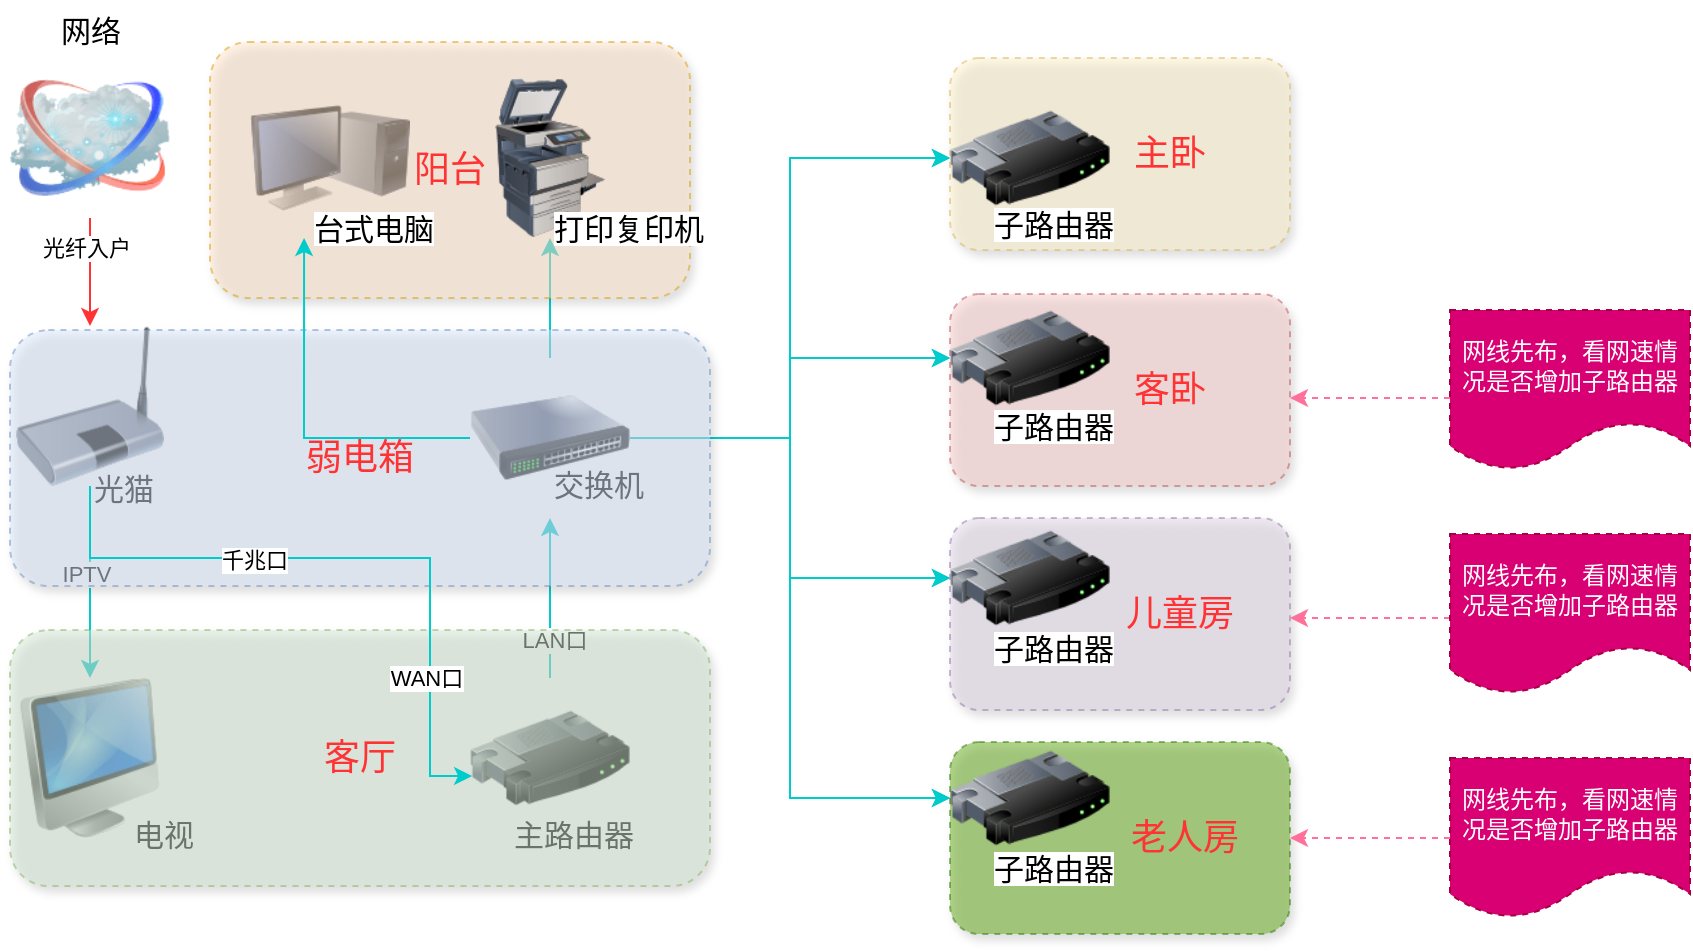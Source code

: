 <mxfile version="28.0.5">
  <diagram name="Page-1" id="55a83fd1-7818-8e21-69c5-c3457e3827bb">
    <mxGraphModel dx="1018" dy="576" grid="1" gridSize="10" guides="1" tooltips="1" connect="1" arrows="1" fold="1" page="1" pageScale="1" pageWidth="1100" pageHeight="850" background="none" math="0" shadow="0">
      <root>
        <mxCell id="0" />
        <mxCell id="1" parent="0" />
        <mxCell id="VvJMJaU7SE6beF8pdY5j-20" value="" style="edgeStyle=orthogonalEdgeStyle;rounded=0;orthogonalLoop=1;jettySize=auto;html=1;strokeColor=#FF3333;" parent="1" source="69ecfefc5c41e42c-2" target="VvJMJaU7SE6beF8pdY5j-6" edge="1">
          <mxGeometry relative="1" as="geometry">
            <Array as="points">
              <mxPoint x="120" y="210" />
              <mxPoint x="120" y="210" />
            </Array>
          </mxGeometry>
        </mxCell>
        <mxCell id="VvJMJaU7SE6beF8pdY5j-21" value="光纤入户" style="edgeLabel;html=1;align=center;verticalAlign=middle;resizable=0;points=[];" parent="VvJMJaU7SE6beF8pdY5j-20" vertex="1" connectable="0">
          <mxGeometry x="-0.45" y="-2" relative="1" as="geometry">
            <mxPoint as="offset" />
          </mxGeometry>
        </mxCell>
        <mxCell id="69ecfefc5c41e42c-2" value="&lt;span style=&quot;font-size: 15px;&quot;&gt;网络&lt;/span&gt;" style="image;html=1;labelBackgroundColor=#ffffff;image=img/lib/clip_art/networking/Cloud_128x128.png;rounded=1;shadow=0;comic=0;strokeWidth=2;fontSize=22;labelPosition=center;verticalLabelPosition=top;align=center;verticalAlign=bottom;" parent="1" vertex="1">
          <mxGeometry x="80" y="140" width="80" height="80" as="geometry" />
        </mxCell>
        <mxCell id="69ecfefc5c41e42c-5" value="" style="image;html=1;labelBackgroundColor=#ffffff;image=img/lib/clip_art/computers/Monitor_Tower_128x128.png;rounded=1;shadow=0;comic=0;strokeWidth=2;fontSize=22" parent="1" vertex="1">
          <mxGeometry x="200" y="150" width="80" height="80" as="geometry" />
        </mxCell>
        <mxCell id="oKDvLYcAPBOX1ie08TMy-11" value="" style="edgeStyle=orthogonalEdgeStyle;rounded=0;orthogonalLoop=1;jettySize=auto;html=1;strokeColor=#00CCCC;" edge="1" parent="1" source="VvJMJaU7SE6beF8pdY5j-1" target="VvJMJaU7SE6beF8pdY5j-3">
          <mxGeometry relative="1" as="geometry" />
        </mxCell>
        <mxCell id="oKDvLYcAPBOX1ie08TMy-12" value="LAN口" style="edgeLabel;html=1;align=center;verticalAlign=middle;resizable=0;points=[];" vertex="1" connectable="0" parent="oKDvLYcAPBOX1ie08TMy-11">
          <mxGeometry x="-0.525" y="-2" relative="1" as="geometry">
            <mxPoint as="offset" />
          </mxGeometry>
        </mxCell>
        <mxCell id="VvJMJaU7SE6beF8pdY5j-1" value="" style="image;html=1;image=img/lib/clip_art/networking/Router_128x128.png" parent="1" vertex="1">
          <mxGeometry x="310" y="450" width="80" height="80" as="geometry" />
        </mxCell>
        <mxCell id="oKDvLYcAPBOX1ie08TMy-16" value="" style="edgeStyle=orthogonalEdgeStyle;rounded=0;orthogonalLoop=1;jettySize=auto;html=1;strokeColor=#00CCCC;" edge="1" parent="1" source="VvJMJaU7SE6beF8pdY5j-3" target="oKDvLYcAPBOX1ie08TMy-15">
          <mxGeometry relative="1" as="geometry" />
        </mxCell>
        <mxCell id="oKDvLYcAPBOX1ie08TMy-27" style="edgeStyle=orthogonalEdgeStyle;rounded=0;orthogonalLoop=1;jettySize=auto;html=1;entryX=0;entryY=0.5;entryDx=0;entryDy=0;strokeColor=#00CCCC;" edge="1" parent="1" source="VvJMJaU7SE6beF8pdY5j-3" target="eydxIhYX1HgE2yBVB8bn-3">
          <mxGeometry relative="1" as="geometry" />
        </mxCell>
        <mxCell id="oKDvLYcAPBOX1ie08TMy-18" style="edgeStyle=orthogonalEdgeStyle;rounded=0;orthogonalLoop=1;jettySize=auto;html=1;entryX=0;entryY=0.5;entryDx=0;entryDy=0;strokeColor=#00CCCC;" edge="1" parent="1" source="VvJMJaU7SE6beF8pdY5j-3" target="eydxIhYX1HgE2yBVB8bn-3">
          <mxGeometry relative="1" as="geometry" />
        </mxCell>
        <mxCell id="oKDvLYcAPBOX1ie08TMy-28" style="edgeStyle=orthogonalEdgeStyle;rounded=0;orthogonalLoop=1;jettySize=auto;html=1;entryX=0;entryY=0.5;entryDx=0;entryDy=0;strokeColor=#00CCCC;" edge="1" parent="1" source="VvJMJaU7SE6beF8pdY5j-3" target="eydxIhYX1HgE2yBVB8bn-4">
          <mxGeometry relative="1" as="geometry" />
        </mxCell>
        <mxCell id="oKDvLYcAPBOX1ie08TMy-19" style="edgeStyle=orthogonalEdgeStyle;rounded=0;orthogonalLoop=1;jettySize=auto;html=1;strokeColor=#00CCCC;" edge="1" parent="1" source="VvJMJaU7SE6beF8pdY5j-3" target="eydxIhYX1HgE2yBVB8bn-4">
          <mxGeometry relative="1" as="geometry" />
        </mxCell>
        <mxCell id="oKDvLYcAPBOX1ie08TMy-29" style="edgeStyle=orthogonalEdgeStyle;rounded=0;orthogonalLoop=1;jettySize=auto;html=1;entryX=0;entryY=0.5;entryDx=0;entryDy=0;strokeColor=#00CCCC;" edge="1" parent="1" source="VvJMJaU7SE6beF8pdY5j-3" target="eydxIhYX1HgE2yBVB8bn-5">
          <mxGeometry relative="1" as="geometry">
            <Array as="points">
              <mxPoint x="470" y="330" />
              <mxPoint x="470" y="400" />
            </Array>
          </mxGeometry>
        </mxCell>
        <mxCell id="oKDvLYcAPBOX1ie08TMy-20" style="edgeStyle=orthogonalEdgeStyle;rounded=0;orthogonalLoop=1;jettySize=auto;html=1;strokeColor=#00CCCC;" edge="1" parent="1" source="VvJMJaU7SE6beF8pdY5j-3" target="eydxIhYX1HgE2yBVB8bn-5">
          <mxGeometry relative="1" as="geometry">
            <Array as="points">
              <mxPoint x="470" y="330" />
              <mxPoint x="470" y="400" />
            </Array>
          </mxGeometry>
        </mxCell>
        <mxCell id="oKDvLYcAPBOX1ie08TMy-30" style="edgeStyle=orthogonalEdgeStyle;rounded=0;orthogonalLoop=1;jettySize=auto;html=1;entryX=0;entryY=0.5;entryDx=0;entryDy=0;strokeColor=#00CCCC;" edge="1" parent="1" source="VvJMJaU7SE6beF8pdY5j-3" target="eydxIhYX1HgE2yBVB8bn-6">
          <mxGeometry relative="1" as="geometry">
            <Array as="points">
              <mxPoint x="470" y="330" />
              <mxPoint x="470" y="510" />
            </Array>
          </mxGeometry>
        </mxCell>
        <mxCell id="oKDvLYcAPBOX1ie08TMy-21" style="edgeStyle=orthogonalEdgeStyle;rounded=0;orthogonalLoop=1;jettySize=auto;html=1;entryX=0;entryY=0.5;entryDx=0;entryDy=0;strokeColor=#00CCCC;" edge="1" parent="1" source="VvJMJaU7SE6beF8pdY5j-3" target="eydxIhYX1HgE2yBVB8bn-6">
          <mxGeometry relative="1" as="geometry" />
        </mxCell>
        <mxCell id="VvJMJaU7SE6beF8pdY5j-3" value="" style="image;html=1;image=img/lib/clip_art/networking/Switch_128x128.png" parent="1" vertex="1">
          <mxGeometry x="310" y="290" width="80" height="80" as="geometry" />
        </mxCell>
        <mxCell id="oKDvLYcAPBOX1ie08TMy-1" value="" style="edgeStyle=orthogonalEdgeStyle;rounded=0;orthogonalLoop=1;jettySize=auto;html=1;strokeColor=#00CCCC;" edge="1" parent="1" source="VvJMJaU7SE6beF8pdY5j-6" target="VvJMJaU7SE6beF8pdY5j-26">
          <mxGeometry relative="1" as="geometry">
            <Array as="points">
              <mxPoint x="120" y="400" />
              <mxPoint x="120" y="400" />
            </Array>
          </mxGeometry>
        </mxCell>
        <mxCell id="oKDvLYcAPBOX1ie08TMy-3" value="IPTV" style="edgeLabel;html=1;align=center;verticalAlign=middle;resizable=0;points=[];" vertex="1" connectable="0" parent="oKDvLYcAPBOX1ie08TMy-1">
          <mxGeometry x="-0.083" y="-2" relative="1" as="geometry">
            <mxPoint as="offset" />
          </mxGeometry>
        </mxCell>
        <mxCell id="VvJMJaU7SE6beF8pdY5j-6" value="" style="image;html=1;image=img/lib/clip_art/networking/Bridge_128x128.png" parent="1" vertex="1">
          <mxGeometry x="80" y="274" width="80" height="80" as="geometry" />
        </mxCell>
        <mxCell id="VvJMJaU7SE6beF8pdY5j-13" value="&lt;div style=&quot;text-align: center;&quot;&gt;&lt;span style=&quot;color: light-dark(rgb(0, 0, 0), rgb(255, 255, 255)); text-wrap-mode: nowrap; background-color: rgb(255, 255, 255);&quot;&gt;&lt;font style=&quot;font-size: 15px;&quot;&gt;光猫&lt;/font&gt;&lt;/span&gt;&lt;/div&gt;" style="text;whiteSpace=wrap;html=1;" parent="1" vertex="1">
          <mxGeometry x="120" y="340" width="100" height="50" as="geometry" />
        </mxCell>
        <mxCell id="VvJMJaU7SE6beF8pdY5j-19" value="&lt;div style=&quot;text-align: center;&quot;&gt;&lt;span style=&quot;text-wrap-mode: nowrap; background-color: rgb(255, 255, 255);&quot;&gt;&lt;font style=&quot;font-size: 15px;&quot;&gt;交换机&lt;/font&gt;&lt;/span&gt;&lt;/div&gt;" style="text;whiteSpace=wrap;html=1;" parent="1" vertex="1">
          <mxGeometry x="350" y="338" width="100" height="50" as="geometry" />
        </mxCell>
        <mxCell id="VvJMJaU7SE6beF8pdY5j-25" value="&lt;div style=&quot;text-align: center;&quot;&gt;&lt;span style=&quot;text-wrap-mode: nowrap; background-color: rgb(255, 255, 255);&quot;&gt;&lt;font style=&quot;font-size: 15px;&quot;&gt;主路由器&lt;/font&gt;&lt;/span&gt;&lt;/div&gt;" style="text;whiteSpace=wrap;html=1;" parent="1" vertex="1">
          <mxGeometry x="330" y="513" width="100" height="50" as="geometry" />
        </mxCell>
        <mxCell id="VvJMJaU7SE6beF8pdY5j-26" value="" style="image;html=1;image=img/lib/clip_art/computers/iMac_128x128.png" parent="1" vertex="1">
          <mxGeometry x="80" y="450" width="80" height="80" as="geometry" />
        </mxCell>
        <mxCell id="VvJMJaU7SE6beF8pdY5j-36" style="edgeStyle=orthogonalEdgeStyle;rounded=0;orthogonalLoop=1;jettySize=auto;html=1;exitX=0.5;exitY=1;exitDx=0;exitDy=0;" parent="1" source="VvJMJaU7SE6beF8pdY5j-1" target="VvJMJaU7SE6beF8pdY5j-1" edge="1">
          <mxGeometry relative="1" as="geometry" />
        </mxCell>
        <mxCell id="VvJMJaU7SE6beF8pdY5j-39" value="&lt;div style=&quot;text-align: center;&quot;&gt;&lt;span style=&quot;text-wrap-mode: nowrap; background-color: rgb(255, 255, 255);&quot;&gt;&lt;font style=&quot;font-size: 15px;&quot;&gt;电视&lt;/font&gt;&lt;/span&gt;&lt;/div&gt;" style="text;whiteSpace=wrap;html=1;" parent="1" vertex="1">
          <mxGeometry x="140" y="513" width="100" height="50" as="geometry" />
        </mxCell>
        <mxCell id="VvJMJaU7SE6beF8pdY5j-64" value="&lt;font style=&quot;font-size: 18px; color: rgb(255, 51, 51);&quot;&gt;弱电箱&lt;/font&gt;" style="rounded=1;whiteSpace=wrap;html=1;dashed=1;shadow=1;opacity=50;fillColor=#dae8fc;strokeColor=#6c8ebf;align=center;" parent="1" vertex="1">
          <mxGeometry x="80" y="276" width="350" height="128" as="geometry" />
        </mxCell>
        <mxCell id="VvJMJaU7SE6beF8pdY5j-65" value="&lt;span style=&quot;color: light-dark(rgb(255, 51, 51), rgb(255, 119, 119)); font-size: 18px; background-color: transparent;&quot;&gt;客厅&lt;/span&gt;" style="rounded=1;whiteSpace=wrap;html=1;dashed=1;shadow=1;opacity=50;fillColor=#d5e8d4;strokeColor=#82b366;align=center;" parent="1" vertex="1">
          <mxGeometry x="80" y="426" width="350" height="128" as="geometry" />
        </mxCell>
        <mxCell id="VvJMJaU7SE6beF8pdY5j-78" value="&lt;div style=&quot;&quot;&gt;&lt;span style=&quot;color: light-dark(rgb(255, 51, 51), rgb(255, 119, 119)); font-size: 18px; background-color: transparent;&quot;&gt;阳台&lt;/span&gt;&lt;/div&gt;" style="rounded=1;whiteSpace=wrap;html=1;dashed=1;shadow=1;opacity=50;fillColor=#ffe6cc;strokeColor=#d79b00;align=center;" parent="1" vertex="1">
          <mxGeometry x="180" y="132" width="240" height="128" as="geometry" />
        </mxCell>
        <mxCell id="VvJMJaU7SE6beF8pdY5j-79" value="&lt;blockquote style=&quot;margin: 0 0 0 40px; border: none; padding: 0px;&quot;&gt;&lt;span style=&quot;font-size: 18px;&quot;&gt;&lt;font style=&quot;color: rgb(255, 51, 51);&quot;&gt;&amp;nbsp; 主卧&lt;/font&gt;&lt;/span&gt;&lt;/blockquote&gt;" style="rounded=1;whiteSpace=wrap;html=1;dashed=1;shadow=1;opacity=50;fillColor=#fff2cc;strokeColor=#d6b656;align=center;" parent="1" vertex="1">
          <mxGeometry x="550" y="140" width="170" height="96" as="geometry" />
        </mxCell>
        <mxCell id="VvJMJaU7SE6beF8pdY5j-80" value="&lt;span style=&quot;font-size: 18px;&quot;&gt;&lt;font style=&quot;color: rgb(255, 51, 51);&quot;&gt;&amp;nbsp; &amp;nbsp; &amp;nbsp; &amp;nbsp; &amp;nbsp; 客卧&lt;/font&gt;&lt;/span&gt;" style="rounded=1;whiteSpace=wrap;html=1;dashed=1;shadow=1;opacity=50;fillColor=#f8cecc;strokeColor=#b85450;" parent="1" vertex="1">
          <mxGeometry x="550" y="258" width="170" height="96" as="geometry" />
        </mxCell>
        <mxCell id="VvJMJaU7SE6beF8pdY5j-81" value="&lt;span style=&quot;font-size: 18px;&quot;&gt;&lt;font style=&quot;color: rgb(255, 51, 51);&quot;&gt;&amp;nbsp; &amp;nbsp; &amp;nbsp; &amp;nbsp; &amp;nbsp; &amp;nbsp; 儿童房&lt;/font&gt;&lt;/span&gt;" style="rounded=1;whiteSpace=wrap;html=1;dashed=1;shadow=1;opacity=50;fillColor=#e1d5e7;strokeColor=#9673a6;" parent="1" vertex="1">
          <mxGeometry x="550" y="370" width="170" height="96" as="geometry" />
        </mxCell>
        <mxCell id="VvJMJaU7SE6beF8pdY5j-82" value="&lt;span style=&quot;font-size: 18px;&quot;&gt;&lt;font style=&quot;color: rgb(255, 51, 51);&quot;&gt;&amp;nbsp; &amp;nbsp;&lt;/font&gt;&lt;font style=&quot;color: rgb(255, 51, 51);&quot;&gt;&lt;font style=&quot;color: rgb(255, 51, 51);&quot;&gt;&amp;nbsp; &amp;nbsp; &amp;nbsp; &amp;nbsp; &amp;nbsp; 老人&lt;/font&gt;房&lt;/font&gt;&lt;/span&gt;" style="rounded=1;whiteSpace=wrap;html=1;dashed=1;shadow=1;opacity=50;fillColor=#60a917;strokeColor=#2D7600;fontColor=#ffffff;" parent="1" vertex="1">
          <mxGeometry x="550" y="482" width="170" height="96" as="geometry" />
        </mxCell>
        <mxCell id="oKDvLYcAPBOX1ie08TMy-48" value="" style="edgeStyle=orthogonalEdgeStyle;rounded=0;orthogonalLoop=1;jettySize=auto;html=1;dashed=1;strokeColor=#FF709B;" edge="1" parent="1" source="VvJMJaU7SE6beF8pdY5j-83" target="VvJMJaU7SE6beF8pdY5j-81">
          <mxGeometry relative="1" as="geometry">
            <Array as="points">
              <mxPoint x="770" y="420" />
              <mxPoint x="770" y="420" />
            </Array>
          </mxGeometry>
        </mxCell>
        <mxCell id="VvJMJaU7SE6beF8pdY5j-83" value="网线先布，看网速情况是否增加子路由器" style="shape=document;whiteSpace=wrap;html=1;boundedLbl=1;fillColor=#d80073;fontColor=#ffffff;strokeColor=#A50040;dashed=1;" parent="1" vertex="1">
          <mxGeometry x="800" y="378" width="120" height="80" as="geometry" />
        </mxCell>
        <mxCell id="oKDvLYcAPBOX1ie08TMy-49" value="" style="edgeStyle=orthogonalEdgeStyle;rounded=0;orthogonalLoop=1;jettySize=auto;html=1;dashed=1;strokeColor=#FF709B;" edge="1" parent="1" source="VvJMJaU7SE6beF8pdY5j-86" target="VvJMJaU7SE6beF8pdY5j-82">
          <mxGeometry relative="1" as="geometry">
            <Array as="points">
              <mxPoint x="760" y="530" />
              <mxPoint x="760" y="530" />
            </Array>
          </mxGeometry>
        </mxCell>
        <mxCell id="VvJMJaU7SE6beF8pdY5j-86" value="网线先布，看网速情况是否增加子路由器" style="shape=document;whiteSpace=wrap;html=1;boundedLbl=1;fillColor=#d80073;fontColor=#ffffff;strokeColor=#A50040;dashed=1;" parent="1" vertex="1">
          <mxGeometry x="800" y="490" width="120" height="80" as="geometry" />
        </mxCell>
        <mxCell id="oKDvLYcAPBOX1ie08TMy-47" value="" style="edgeStyle=orthogonalEdgeStyle;rounded=0;orthogonalLoop=1;jettySize=auto;html=1;dashed=1;strokeColor=#FF709B;" edge="1" parent="1" source="VvJMJaU7SE6beF8pdY5j-88" target="VvJMJaU7SE6beF8pdY5j-80">
          <mxGeometry relative="1" as="geometry">
            <Array as="points">
              <mxPoint x="770" y="310" />
              <mxPoint x="770" y="310" />
            </Array>
          </mxGeometry>
        </mxCell>
        <mxCell id="VvJMJaU7SE6beF8pdY5j-88" value="网线先布，看网速情况是否增加子路由器" style="shape=document;whiteSpace=wrap;html=1;boundedLbl=1;fillColor=#d80073;fontColor=#ffffff;strokeColor=#A50040;dashed=1;" parent="1" vertex="1">
          <mxGeometry x="800" y="266" width="120" height="80" as="geometry" />
        </mxCell>
        <mxCell id="eydxIhYX1HgE2yBVB8bn-3" value="" style="image;html=1;image=img/lib/clip_art/networking/Router_128x128.png" parent="1" vertex="1">
          <mxGeometry x="550" y="150" width="80" height="80" as="geometry" />
        </mxCell>
        <mxCell id="eydxIhYX1HgE2yBVB8bn-4" value="" style="image;html=1;image=img/lib/clip_art/networking/Router_128x128.png" parent="1" vertex="1">
          <mxGeometry x="550" y="250" width="80" height="80" as="geometry" />
        </mxCell>
        <mxCell id="eydxIhYX1HgE2yBVB8bn-5" value="" style="image;html=1;image=img/lib/clip_art/networking/Router_128x128.png" parent="1" vertex="1">
          <mxGeometry x="550" y="360" width="80" height="80" as="geometry" />
        </mxCell>
        <mxCell id="eydxIhYX1HgE2yBVB8bn-6" value="" style="image;html=1;image=img/lib/clip_art/networking/Router_128x128.png" parent="1" vertex="1">
          <mxGeometry x="550" y="470" width="80" height="80" as="geometry" />
        </mxCell>
        <mxCell id="oKDvLYcAPBOX1ie08TMy-5" style="edgeStyle=orthogonalEdgeStyle;rounded=0;orthogonalLoop=1;jettySize=auto;html=1;entryX=0.013;entryY=0.613;entryDx=0;entryDy=0;entryPerimeter=0;exitX=0.5;exitY=1;exitDx=0;exitDy=0;strokeColor=#00CCCC;" edge="1" parent="1" source="VvJMJaU7SE6beF8pdY5j-6" target="VvJMJaU7SE6beF8pdY5j-1">
          <mxGeometry relative="1" as="geometry">
            <mxPoint x="170" y="314" as="sourcePoint" />
            <Array as="points">
              <mxPoint x="120" y="390" />
              <mxPoint x="290" y="390" />
              <mxPoint x="290" y="499" />
            </Array>
          </mxGeometry>
        </mxCell>
        <mxCell id="oKDvLYcAPBOX1ie08TMy-8" value="千兆口" style="edgeLabel;html=1;align=center;verticalAlign=middle;resizable=0;points=[];" vertex="1" connectable="0" parent="oKDvLYcAPBOX1ie08TMy-5">
          <mxGeometry x="-0.298" y="-1" relative="1" as="geometry">
            <mxPoint as="offset" />
          </mxGeometry>
        </mxCell>
        <mxCell id="oKDvLYcAPBOX1ie08TMy-10" value="WAN口" style="edgeLabel;html=1;align=center;verticalAlign=middle;resizable=0;points=[];" vertex="1" connectable="0" parent="oKDvLYcAPBOX1ie08TMy-5">
          <mxGeometry x="0.583" y="-2" relative="1" as="geometry">
            <mxPoint as="offset" />
          </mxGeometry>
        </mxCell>
        <mxCell id="oKDvLYcAPBOX1ie08TMy-13" style="edgeStyle=orthogonalEdgeStyle;rounded=0;orthogonalLoop=1;jettySize=auto;html=1;entryX=0.338;entryY=1;entryDx=0;entryDy=0;entryPerimeter=0;exitX=0;exitY=0.5;exitDx=0;exitDy=0;strokeColor=#00CCCC;" edge="1" parent="1" source="VvJMJaU7SE6beF8pdY5j-3" target="69ecfefc5c41e42c-5">
          <mxGeometry relative="1" as="geometry" />
        </mxCell>
        <mxCell id="oKDvLYcAPBOX1ie08TMy-14" value="&lt;div style=&quot;text-align: center;&quot;&gt;&lt;span style=&quot;font-size: 15px; text-wrap-mode: nowrap; background-color: rgb(255, 255, 255);&quot;&gt;台式电脑&lt;/span&gt;&lt;/div&gt;" style="text;whiteSpace=wrap;html=1;" vertex="1" parent="1">
          <mxGeometry x="230" y="210" width="100" height="50" as="geometry" />
        </mxCell>
        <mxCell id="oKDvLYcAPBOX1ie08TMy-15" value="" style="image;html=1;image=img/lib/clip_art/computers/Printer_Commercial_128x128.png" vertex="1" parent="1">
          <mxGeometry x="310" y="150" width="80" height="80" as="geometry" />
        </mxCell>
        <mxCell id="oKDvLYcAPBOX1ie08TMy-17" value="&lt;div style=&quot;text-align: center;&quot;&gt;&lt;span style=&quot;font-size: 15px; text-wrap-mode: nowrap; background-color: rgb(255, 255, 255);&quot;&gt;打印复印机&lt;/span&gt;&lt;/div&gt;" style="text;whiteSpace=wrap;html=1;" vertex="1" parent="1">
          <mxGeometry x="350" y="210" width="100" height="60" as="geometry" />
        </mxCell>
        <mxCell id="oKDvLYcAPBOX1ie08TMy-31" value="&lt;div style=&quot;text-align: center;&quot;&gt;&lt;span style=&quot;font-size: 15px; text-wrap-mode: nowrap; background-color: rgb(255, 255, 255);&quot;&gt;子路由器&lt;/span&gt;&lt;/div&gt;" style="text;whiteSpace=wrap;html=1;" vertex="1" parent="1">
          <mxGeometry x="570" y="530" width="100" height="48" as="geometry" />
        </mxCell>
        <mxCell id="oKDvLYcAPBOX1ie08TMy-35" value="&lt;div style=&quot;text-align: center;&quot;&gt;&lt;span style=&quot;font-size: 15px; text-wrap-mode: nowrap; background-color: rgb(255, 255, 255);&quot;&gt;子路由器&lt;/span&gt;&lt;/div&gt;" style="text;whiteSpace=wrap;html=1;" vertex="1" parent="1">
          <mxGeometry x="570" y="420" width="100" height="50" as="geometry" />
        </mxCell>
        <mxCell id="oKDvLYcAPBOX1ie08TMy-36" value="&lt;div style=&quot;text-align: center;&quot;&gt;&lt;span style=&quot;font-size: 15px; text-wrap-mode: nowrap; background-color: rgb(255, 255, 255);&quot;&gt;子路由器&lt;/span&gt;&lt;/div&gt;" style="text;whiteSpace=wrap;html=1;" vertex="1" parent="1">
          <mxGeometry x="570" y="309" width="100" height="45" as="geometry" />
        </mxCell>
        <mxCell id="oKDvLYcAPBOX1ie08TMy-37" value="&lt;div style=&quot;text-align: center;&quot;&gt;&lt;span style=&quot;font-size: 15px; text-wrap-mode: nowrap; background-color: rgb(255, 255, 255);&quot;&gt;子路由器&lt;/span&gt;&lt;/div&gt;" style="text;whiteSpace=wrap;html=1;" vertex="1" parent="1">
          <mxGeometry x="570" y="208" width="100" height="50" as="geometry" />
        </mxCell>
      </root>
    </mxGraphModel>
  </diagram>
</mxfile>
